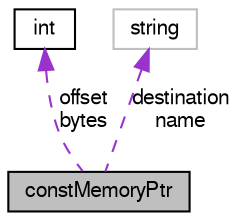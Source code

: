 digraph G
{
  bgcolor="transparent";
  edge [fontname="FreeSans",fontsize="10",labelfontname="FreeSans",labelfontsize="10"];
  node [fontname="FreeSans",fontsize="10",shape=record];
  Node1 [label="constMemoryPtr",height=0.2,width=0.4,color="black", fillcolor="grey75", style="filled" fontcolor="black"];
  Node2 -> Node1 [dir=back,color="darkorchid3",fontsize="10",style="dashed",label="offset\nbytes",fontname="FreeSans"];
  Node2 [label="int",height=0.2,width=0.4,color="black",URL="$classint.html"];
  Node3 -> Node1 [dir=back,color="darkorchid3",fontsize="10",style="dashed",label="destination\nname",fontname="FreeSans"];
  Node3 [label="string",height=0.2,width=0.4,color="grey75"];
}
